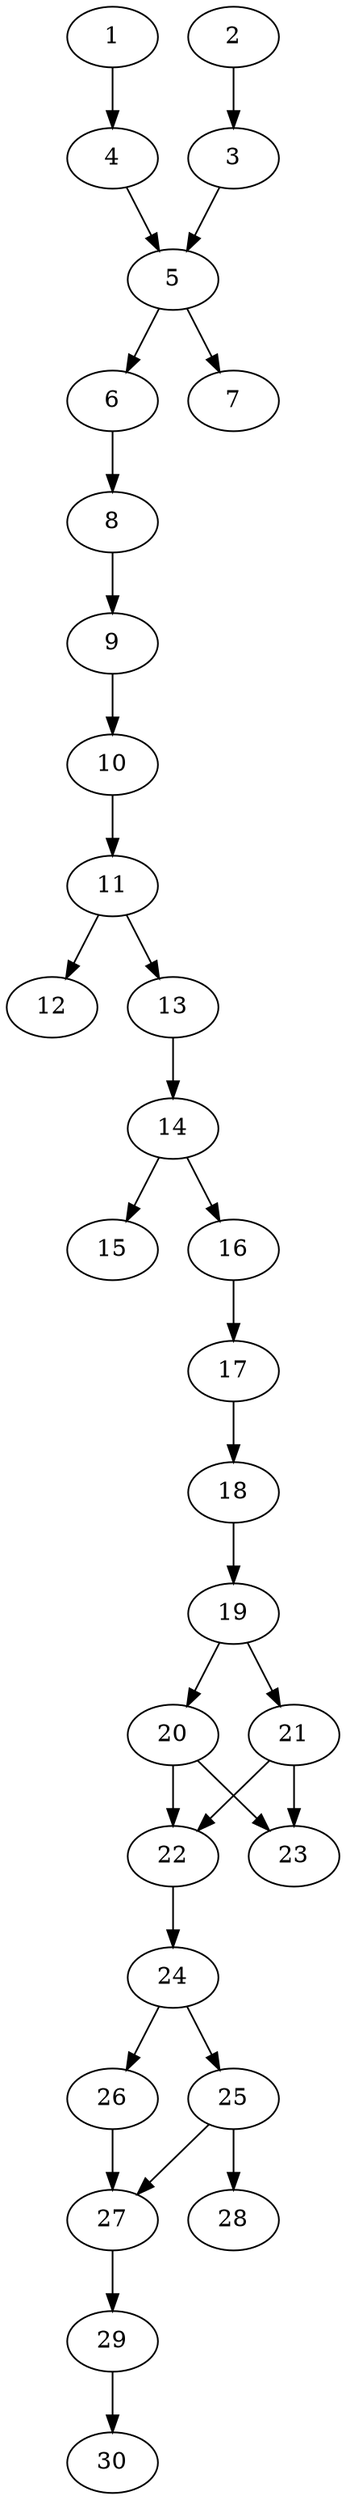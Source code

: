 // DAG automatically generated by daggen at Thu Oct  3 14:04:18 2019
// ./daggen --dot -n 30 --ccr 0.4 --fat 0.3 --regular 0.5 --density 0.6 --mindata 5242880 --maxdata 52428800 
digraph G {
  1 [size="125954560", alpha="0.09", expect_size="50381824"] 
  1 -> 4 [size ="50381824"]
  2 [size="86256640", alpha="0.06", expect_size="34502656"] 
  2 -> 3 [size ="34502656"]
  3 [size="86883840", alpha="0.11", expect_size="34753536"] 
  3 -> 5 [size ="34753536"]
  4 [size="60446720", alpha="0.03", expect_size="24178688"] 
  4 -> 5 [size ="24178688"]
  5 [size="102622720", alpha="0.12", expect_size="41049088"] 
  5 -> 6 [size ="41049088"]
  5 -> 7 [size ="41049088"]
  6 [size="35069440", alpha="0.15", expect_size="14027776"] 
  6 -> 8 [size ="14027776"]
  7 [size="119477760", alpha="0.05", expect_size="47791104"] 
  8 [size="130831360", alpha="0.11", expect_size="52332544"] 
  8 -> 9 [size ="52332544"]
  9 [size="82936320", alpha="0.00", expect_size="33174528"] 
  9 -> 10 [size ="33174528"]
  10 [size="43015680", alpha="0.05", expect_size="17206272"] 
  10 -> 11 [size ="17206272"]
  11 [size="40872960", alpha="0.00", expect_size="16349184"] 
  11 -> 12 [size ="16349184"]
  11 -> 13 [size ="16349184"]
  12 [size="91061760", alpha="0.05", expect_size="36424704"] 
  13 [size="127769600", alpha="0.14", expect_size="51107840"] 
  13 -> 14 [size ="51107840"]
  14 [size="76746240", alpha="0.14", expect_size="30698496"] 
  14 -> 15 [size ="30698496"]
  14 -> 16 [size ="30698496"]
  15 [size="96102400", alpha="0.06", expect_size="38440960"] 
  16 [size="47733760", alpha="0.00", expect_size="19093504"] 
  16 -> 17 [size ="19093504"]
  17 [size="15311360", alpha="0.00", expect_size="6124544"] 
  17 -> 18 [size ="6124544"]
  18 [size="44382720", alpha="0.06", expect_size="17753088"] 
  18 -> 19 [size ="17753088"]
  19 [size="109672960", alpha="0.10", expect_size="43869184"] 
  19 -> 20 [size ="43869184"]
  19 -> 21 [size ="43869184"]
  20 [size="111160320", alpha="0.09", expect_size="44464128"] 
  20 -> 22 [size ="44464128"]
  20 -> 23 [size ="44464128"]
  21 [size="23334400", alpha="0.06", expect_size="9333760"] 
  21 -> 22 [size ="9333760"]
  21 -> 23 [size ="9333760"]
  22 [size="25848320", alpha="0.16", expect_size="10339328"] 
  22 -> 24 [size ="10339328"]
  23 [size="54451200", alpha="0.19", expect_size="21780480"] 
  24 [size="19973120", alpha="0.09", expect_size="7989248"] 
  24 -> 25 [size ="7989248"]
  24 -> 26 [size ="7989248"]
  25 [size="102545920", alpha="0.15", expect_size="41018368"] 
  25 -> 27 [size ="41018368"]
  25 -> 28 [size ="41018368"]
  26 [size="20277760", alpha="0.05", expect_size="8111104"] 
  26 -> 27 [size ="8111104"]
  27 [size="20487680", alpha="0.12", expect_size="8195072"] 
  27 -> 29 [size ="8195072"]
  28 [size="22947840", alpha="0.20", expect_size="9179136"] 
  29 [size="58967040", alpha="0.19", expect_size="23586816"] 
  29 -> 30 [size ="23586816"]
  30 [size="117911040", alpha="0.04", expect_size="47164416"] 
}
